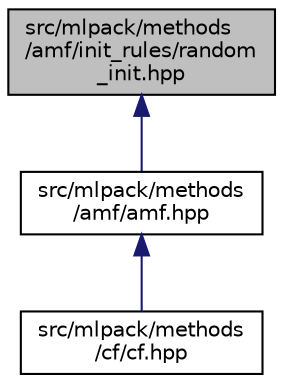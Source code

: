 digraph "src/mlpack/methods/amf/init_rules/random_init.hpp"
{
  edge [fontname="Helvetica",fontsize="10",labelfontname="Helvetica",labelfontsize="10"];
  node [fontname="Helvetica",fontsize="10",shape=record];
  Node1 [label="src/mlpack/methods\l/amf/init_rules/random\l_init.hpp",height=0.2,width=0.4,color="black", fillcolor="grey75", style="filled" fontcolor="black"];
  Node1 -> Node2 [dir="back",color="midnightblue",fontsize="10",style="solid"];
  Node2 [label="src/mlpack/methods\l/amf/amf.hpp",height=0.2,width=0.4,color="black", fillcolor="white", style="filled",URL="$amf_8hpp.html"];
  Node2 -> Node3 [dir="back",color="midnightblue",fontsize="10",style="solid"];
  Node3 [label="src/mlpack/methods\l/cf/cf.hpp",height=0.2,width=0.4,color="black", fillcolor="white", style="filled",URL="$cf_8hpp.html"];
}
